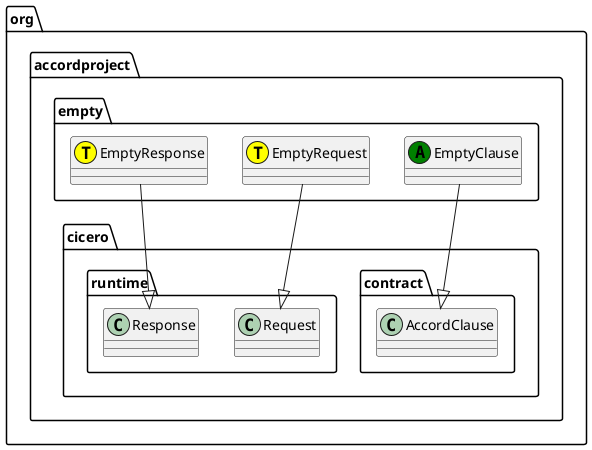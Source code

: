 @startuml
class org.accordproject.empty.EmptyClause << (A,green) >> {
}
org.accordproject.empty.EmptyClause --|> org.accordproject.cicero.contract.AccordClause
class org.accordproject.empty.EmptyRequest << (T,yellow) >> {
}
org.accordproject.empty.EmptyRequest --|> org.accordproject.cicero.runtime.Request
class org.accordproject.empty.EmptyResponse << (T,yellow) >> {
}
org.accordproject.empty.EmptyResponse --|> org.accordproject.cicero.runtime.Response
@enduml
